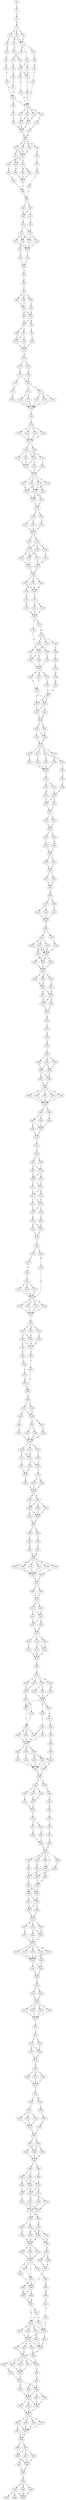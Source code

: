 strict digraph  {
	S0 -> S1 [ label = Y ];
	S1 -> S2 [ label = A ];
	S2 -> S3 [ label = N ];
	S3 -> S4 [ label = S ];
	S3 -> S5 [ label = D ];
	S3 -> S6 [ label = A ];
	S4 -> S7 [ label = T ];
	S5 -> S8 [ label = L ];
	S5 -> S7 [ label = T ];
	S6 -> S7 [ label = T ];
	S6 -> S9 [ label = S ];
	S7 -> S10 [ label = N ];
	S7 -> S11 [ label = V ];
	S7 -> S12 [ label = G ];
	S8 -> S13 [ label = R ];
	S9 -> S14 [ label = S ];
	S10 -> S15 [ label = G ];
	S11 -> S16 [ label = T ];
	S12 -> S17 [ label = L ];
	S12 -> S18 [ label = V ];
	S13 -> S19 [ label = L ];
	S14 -> S20 [ label = D ];
	S15 -> S21 [ label = S ];
	S16 -> S22 [ label = V ];
	S17 -> S23 [ label = Q ];
	S18 -> S24 [ label = G ];
	S18 -> S23 [ label = Q ];
	S19 -> S25 [ label = Q ];
	S20 -> S18 [ label = V ];
	S21 -> S26 [ label = F ];
	S22 -> S27 [ label = L ];
	S23 -> S28 [ label = Q ];
	S24 -> S29 [ label = S ];
	S25 -> S30 [ label = L ];
	S26 -> S31 [ label = E ];
	S27 -> S32 [ label = F ];
	S28 -> S32 [ label = F ];
	S29 -> S32 [ label = F ];
	S30 -> S33 [ label = T ];
	S31 -> S33 [ label = T ];
	S32 -> S34 [ label = N ];
	S32 -> S35 [ label = D ];
	S32 -> S36 [ label = E ];
	S32 -> S37 [ label = Q ];
	S33 -> S32 [ label = F ];
	S33 -> S38 [ label = L ];
	S34 -> S39 [ label = A ];
	S35 -> S40 [ label = K ];
	S36 -> S41 [ label = R ];
	S36 -> S40 [ label = K ];
	S37 -> S41 [ label = R ];
	S38 -> S42 [ label = P ];
	S39 -> S43 [ label = F ];
	S40 -> S44 [ label = W ];
	S41 -> S44 [ label = W ];
	S42 -> S45 [ label = D ];
	S43 -> S46 [ label = W ];
	S44 -> S46 [ label = W ];
	S45 -> S44 [ label = W ];
	S46 -> S47 [ label = S ];
	S46 -> S48 [ label = N ];
	S46 -> S49 [ label = Q ];
	S46 -> S50 [ label = D ];
	S47 -> S51 [ label = Q ];
	S47 -> S52 [ label = K ];
	S48 -> S52 [ label = K ];
	S49 -> S53 [ label = R ];
	S50 -> S52 [ label = K ];
	S51 -> S54 [ label = T ];
	S52 -> S54 [ label = T ];
	S52 -> S55 [ label = S ];
	S52 -> S56 [ label = C ];
	S53 -> S57 [ label = L ];
	S54 -> S58 [ label = N ];
	S55 -> S59 [ label = Q ];
	S55 -> S60 [ label = K ];
	S56 -> S61 [ label = C ];
	S57 -> S62 [ label = V ];
	S58 -> S63 [ label = T ];
	S59 -> S63 [ label = T ];
	S60 -> S63 [ label = T ];
	S61 -> S64 [ label = S ];
	S62 -> S65 [ label = L ];
	S63 -> S66 [ label = V ];
	S64 -> S66 [ label = V ];
	S65 -> S67 [ label = P ];
	S66 -> S67 [ label = P ];
	S67 -> S68 [ label = L ];
	S67 -> S69 [ label = F ];
	S68 -> S70 [ label = Y ];
	S69 -> S70 [ label = Y ];
	S69 -> S71 [ label = V ];
	S70 -> S72 [ label = L ];
	S71 -> S73 [ label = F ];
	S72 -> S74 [ label = V ];
	S72 -> S75 [ label = I ];
	S73 -> S75 [ label = I ];
	S74 -> S76 [ label = P ];
	S74 -> S77 [ label = G ];
	S74 -> S78 [ label = V ];
	S75 -> S79 [ label = F ];
	S75 -> S76 [ label = P ];
	S75 -> S77 [ label = G ];
	S76 -> S80 [ label = L ];
	S76 -> S81 [ label = F ];
	S77 -> S80 [ label = L ];
	S78 -> S80 [ label = L ];
	S79 -> S80 [ label = L ];
	S80 -> S82 [ label = L ];
	S81 -> S83 [ label = F ];
	S82 -> S84 [ label = L ];
	S83 -> S84 [ label = L ];
	S84 -> S85 [ label = P ];
	S85 -> S86 [ label = L ];
	S86 -> S87 [ label = L ];
	S87 -> S88 [ label = N ];
	S87 -> S89 [ label = Q ];
	S87 -> S90 [ label = C ];
	S88 -> S91 [ label = F ];
	S89 -> S92 [ label = L ];
	S90 -> S91 [ label = F ];
	S91 -> S93 [ label = R ];
	S91 -> S94 [ label = K ];
	S92 -> S93 [ label = R ];
	S93 -> S95 [ label = S ];
	S93 -> S96 [ label = R ];
	S94 -> S95 [ label = S ];
	S95 -> S97 [ label = A ];
	S95 -> S98 [ label = P ];
	S96 -> S99 [ label = I ];
	S97 -> S100 [ label = A ];
	S97 -> S101 [ label = S ];
	S98 -> S101 [ label = S ];
	S99 -> S102 [ label = T ];
	S100 -> S103 [ label = F ];
	S101 -> S103 [ label = F ];
	S102 -> S103 [ label = F ];
	S103 -> S104 [ label = F ];
	S104 -> S105 [ label = A ];
	S104 -> S106 [ label = S ];
	S105 -> S107 [ label = R ];
	S106 -> S108 [ label = K ];
	S107 -> S109 [ label = F ];
	S107 -> S110 [ label = L ];
	S108 -> S109 [ label = F ];
	S109 -> S111 [ label = N ];
	S109 -> S112 [ label = T ];
	S110 -> S113 [ label = G ];
	S111 -> S114 [ label = N ];
	S111 -> S115 [ label = V ];
	S111 -> S116 [ label = I ];
	S112 -> S117 [ label = F ];
	S112 -> S118 [ label = P ];
	S113 -> S119 [ label = A ];
	S114 -> S120 [ label = L ];
	S115 -> S120 [ label = L ];
	S116 -> S120 [ label = L ];
	S117 -> S120 [ label = L ];
	S118 -> S120 [ label = L ];
	S119 -> S120 [ label = L ];
	S120 -> S121 [ label = G ];
	S121 -> S122 [ label = T ];
	S122 -> S123 [ label = V ];
	S122 -> S124 [ label = I ];
	S122 -> S125 [ label = F ];
	S122 -> S126 [ label = L ];
	S123 -> S127 [ label = S ];
	S124 -> S127 [ label = S ];
	S125 -> S127 [ label = S ];
	S126 -> S127 [ label = S ];
	S127 -> S128 [ label = V ];
	S127 -> S129 [ label = I ];
	S128 -> S130 [ label = V ];
	S128 -> S131 [ label = I ];
	S128 -> S132 [ label = A ];
	S128 -> S133 [ label = L ];
	S129 -> S132 [ label = A ];
	S130 -> S134 [ label = Y ];
	S131 -> S134 [ label = Y ];
	S132 -> S135 [ label = V ];
	S132 -> S134 [ label = Y ];
	S133 -> S136 [ label = F ];
	S134 -> S137 [ label = L ];
	S135 -> S137 [ label = L ];
	S136 -> S137 [ label = L ];
	S137 -> S138 [ label = L ];
	S137 -> S139 [ label = I ];
	S137 -> S140 [ label = V ];
	S137 -> S141 [ label = T ];
	S138 -> S142 [ label = I ];
	S139 -> S142 [ label = I ];
	S139 -> S143 [ label = V ];
	S139 -> S144 [ label = F ];
	S140 -> S142 [ label = I ];
	S141 -> S144 [ label = F ];
	S142 -> S145 [ label = L ];
	S142 -> S146 [ label = A ];
	S143 -> S145 [ label = L ];
	S144 -> S145 [ label = L ];
	S145 -> S147 [ label = V ];
	S146 -> S147 [ label = V ];
	S147 -> S148 [ label = T ];
	S147 -> S149 [ label = L ];
	S148 -> S150 [ label = V ];
	S148 -> S151 [ label = L ];
	S149 -> S152 [ label = Y ];
	S150 -> S153 [ label = K ];
	S151 -> S153 [ label = K ];
	S152 -> S153 [ label = K ];
	S153 -> S154 [ label = A ];
	S153 -> S155 [ label = C ];
	S154 -> S156 [ label = S ];
	S154 -> S157 [ label = A ];
	S154 -> S158 [ label = V ];
	S155 -> S157 [ label = A ];
	S156 -> S159 [ label = Q ];
	S157 -> S160 [ label = H ];
	S157 -> S161 [ label = T ];
	S157 -> S162 [ label = R ];
	S158 -> S160 [ label = H ];
	S159 -> S163 [ label = W ];
	S160 -> S164 [ label = L ];
	S161 -> S163 [ label = W ];
	S162 -> S164 [ label = L ];
	S163 -> S165 [ label = G ];
	S164 -> S165 [ label = G ];
	S165 -> S166 [ label = I ];
	S165 -> S167 [ label = F ];
	S165 -> S168 [ label = L ];
	S166 -> S169 [ label = H ];
	S167 -> S169 [ label = H ];
	S167 -> S170 [ label = N ];
	S168 -> S169 [ label = H ];
	S169 -> S171 [ label = L ];
	S170 -> S172 [ label = M ];
	S171 -> S173 [ label = D ];
	S171 -> S174 [ label = E ];
	S172 -> S175 [ label = N ];
	S173 -> S176 [ label = F ];
	S174 -> S176 [ label = F ];
	S175 -> S176 [ label = F ];
	S176 -> S177 [ label = H ];
	S176 -> S178 [ label = V ];
	S177 -> S179 [ label = W ];
	S178 -> S180 [ label = D ];
	S179 -> S181 [ label = I ];
	S179 -> S182 [ label = S ];
	S179 -> S183 [ label = F ];
	S180 -> S184 [ label = S ];
	S180 -> S185 [ label = P ];
	S181 -> S186 [ label = S ];
	S182 -> S180 [ label = D ];
	S183 -> S187 [ label = T ];
	S183 -> S188 [ label = Q ];
	S184 -> S189 [ label = T ];
	S185 -> S189 [ label = T ];
	S186 -> S190 [ label = T ];
	S187 -> S185 [ label = P ];
	S188 -> S191 [ label = E ];
	S189 -> S192 [ label = Q ];
	S189 -> S193 [ label = N ];
	S189 -> S194 [ label = E ];
	S190 -> S195 [ label = S ];
	S191 -> S189 [ label = T ];
	S192 -> S196 [ label = F ];
	S193 -> S197 [ label = V ];
	S194 -> S196 [ label = F ];
	S195 -> S198 [ label = D ];
	S196 -> S199 [ label = F ];
	S196 -> S200 [ label = Y ];
	S197 -> S201 [ label = H ];
	S198 -> S202 [ label = R ];
	S199 -> S203 [ label = V ];
	S200 -> S204 [ label = I ];
	S200 -> S203 [ label = V ];
	S201 -> S199 [ label = F ];
	S201 -> S200 [ label = Y ];
	S202 -> S201 [ label = H ];
	S203 -> S205 [ label = P ];
	S204 -> S205 [ label = P ];
	S205 -> S206 [ label = E ];
	S205 -> S207 [ label = Q ];
	S206 -> S208 [ label = F ];
	S206 -> S209 [ label = I ];
	S207 -> S208 [ label = F ];
	S208 -> S210 [ label = R ];
	S209 -> S210 [ label = R ];
	S210 -> S211 [ label = Q ];
	S210 -> S212 [ label = L ];
	S210 -> S213 [ label = S ];
	S210 -> S214 [ label = F ];
	S211 -> S215 [ label = F ];
	S212 -> S216 [ label = L ];
	S213 -> S217 [ label = S ];
	S213 -> S218 [ label = R ];
	S214 -> S219 [ label = Q ];
	S215 -> S220 [ label = F ];
	S216 -> S220 [ label = F ];
	S217 -> S221 [ label = V ];
	S218 -> S220 [ label = F ];
	S219 -> S220 [ label = F ];
	S220 -> S222 [ label = P ];
	S221 -> S223 [ label = A ];
	S222 -> S224 [ label = A ];
	S222 -> S225 [ label = Q ];
	S223 -> S226 [ label = S ];
	S224 -> S227 [ label = M ];
	S225 -> S228 [ label = L ];
	S226 -> S228 [ label = L ];
	S227 -> S229 [ label = T ];
	S228 -> S229 [ label = T ];
	S228 -> S230 [ label = S ];
	S229 -> S231 [ label = G ];
	S230 -> S231 [ label = G ];
	S231 -> S232 [ label = I ];
	S231 -> S233 [ label = V ];
	S232 -> S234 [ label = L ];
	S233 -> S234 [ label = L ];
	S234 -> S235 [ label = T ];
	S234 -> S236 [ label = A ];
	S235 -> S237 [ label = L ];
	S236 -> S238 [ label = M ];
	S237 -> S239 [ label = A ];
	S238 -> S239 [ label = A ];
	S239 -> S240 [ label = F ];
	S239 -> S241 [ label = Y ];
	S240 -> S242 [ label = F ];
	S241 -> S242 [ label = F ];
	S242 -> S243 [ label = L ];
	S242 -> S244 [ label = I ];
	S243 -> S245 [ label = H ];
	S244 -> S245 [ label = H ];
	S245 -> S246 [ label = N ];
	S246 -> S247 [ label = C ];
	S246 -> S248 [ label = S ];
	S247 -> S249 [ label = V ];
	S247 -> S250 [ label = I ];
	S248 -> S251 [ label = L ];
	S249 -> S252 [ label = I ];
	S250 -> S252 [ label = I ];
	S251 -> S252 [ label = I ];
	S252 -> S253 [ label = T ];
	S253 -> S254 [ label = L ];
	S253 -> S255 [ label = I ];
	S254 -> S256 [ label = V ];
	S254 -> S257 [ label = L ];
	S254 -> S258 [ label = M ];
	S255 -> S259 [ label = F ];
	S256 -> S260 [ label = K ];
	S257 -> S261 [ label = R ];
	S257 -> S260 [ label = K ];
	S258 -> S260 [ label = K ];
	S259 -> S260 [ label = K ];
	S260 -> S262 [ label = N ];
	S260 -> S263 [ label = H ];
	S260 -> S264 [ label = S ];
	S261 -> S262 [ label = N ];
	S262 -> S265 [ label = N ];
	S263 -> S265 [ label = N ];
	S264 -> S265 [ label = N ];
	S265 -> S266 [ label = R ];
	S265 -> S267 [ label = K ];
	S265 -> S268 [ label = E ];
	S266 -> S269 [ label = H ];
	S267 -> S270 [ label = N ];
	S268 -> S269 [ label = H ];
	S269 -> S271 [ label = P ];
	S269 -> S272 [ label = Q ];
	S270 -> S272 [ label = Q ];
	S271 -> S273 [ label = E ];
	S272 -> S273 [ label = E ];
	S272 -> S274 [ label = K ];
	S273 -> S275 [ label = N ];
	S274 -> S275 [ label = N ];
	S275 -> S276 [ label = N ];
	S276 -> S277 [ label = V ];
	S277 -> S278 [ label = R ];
	S278 -> S279 [ label = D ];
	S279 -> S280 [ label = L ];
	S280 -> S281 [ label = S ];
	S280 -> S282 [ label = L ];
	S280 -> S283 [ label = A ];
	S281 -> S284 [ label = I ];
	S281 -> S285 [ label = V ];
	S282 -> S284 [ label = I ];
	S283 -> S285 [ label = V ];
	S284 -> S286 [ label = A ];
	S284 -> S287 [ label = G ];
	S285 -> S286 [ label = A ];
	S286 -> S288 [ label = Y ];
	S287 -> S288 [ label = Y ];
	S288 -> S289 [ label = G ];
	S288 -> S290 [ label = V ];
	S288 -> S291 [ label = T ];
	S288 -> S292 [ label = L ];
	S288 -> S293 [ label = M ];
	S289 -> S294 [ label = L ];
	S290 -> S294 [ label = L ];
	S291 -> S294 [ label = L ];
	S292 -> S294 [ label = L ];
	S293 -> S294 [ label = L ];
	S294 -> S295 [ label = V ];
	S294 -> S296 [ label = A ];
	S295 -> S297 [ label = G ];
	S295 -> S298 [ label = T ];
	S296 -> S299 [ label = F ];
	S297 -> S300 [ label = F ];
	S297 -> S301 [ label = L ];
	S298 -> S301 [ label = L ];
	S299 -> S301 [ label = L ];
	S300 -> S302 [ label = T ];
	S301 -> S302 [ label = T ];
	S302 -> S303 [ label = Y ];
	S303 -> S304 [ label = L ];
	S304 -> S305 [ label = Y ];
	S304 -> S306 [ label = V ];
	S305 -> S307 [ label = V ];
	S305 -> S308 [ label = I ];
	S306 -> S308 [ label = I ];
	S307 -> S309 [ label = G ];
	S308 -> S310 [ label = A ];
	S308 -> S309 [ label = G ];
	S309 -> S311 [ label = I ];
	S309 -> S312 [ label = V ];
	S310 -> S311 [ label = I ];
	S311 -> S313 [ label = L ];
	S311 -> S314 [ label = G ];
	S312 -> S313 [ label = L ];
	S313 -> S315 [ label = V ];
	S313 -> S316 [ label = I ];
	S314 -> S315 [ label = V ];
	S315 -> S317 [ label = F ];
	S315 -> S318 [ label = Y ];
	S316 -> S317 [ label = F ];
	S317 -> S319 [ label = A ];
	S318 -> S320 [ label = L ];
	S319 -> S321 [ label = S ];
	S319 -> S322 [ label = A ];
	S320 -> S321 [ label = S ];
	S321 -> S323 [ label = F ];
	S322 -> S323 [ label = F ];
	S323 -> S324 [ label = P ];
	S324 -> S325 [ label = S ];
	S324 -> S326 [ label = Y ];
	S325 -> S327 [ label = P ];
	S326 -> S328 [ label = H ];
	S327 -> S329 [ label = P ];
	S328 -> S330 [ label = K ];
	S329 -> S331 [ label = L ];
	S330 -> S332 [ label = S ];
	S330 -> S333 [ label = E ];
	S330 -> S334 [ label = F ];
	S330 -> S335 [ label = D ];
	S331 -> S336 [ label = W ];
	S331 -> S337 [ label = S ];
	S331 -> S338 [ label = P ];
	S332 -> S339 [ label = C ];
	S333 -> S339 [ label = C ];
	S334 -> S339 [ label = C ];
	S335 -> S339 [ label = C ];
	S336 -> S330 [ label = K ];
	S337 -> S330 [ label = K ];
	S338 -> S330 [ label = K ];
	S339 -> S340 [ label = I ];
	S340 -> S341 [ label = Q ];
	S340 -> S342 [ label = E ];
	S340 -> S343 [ label = K ];
	S341 -> S344 [ label = E ];
	S342 -> S345 [ label = P ];
	S342 -> S346 [ label = Q ];
	S343 -> S346 [ label = Q ];
	S344 -> S347 [ label = N ];
	S345 -> S347 [ label = N ];
	S345 -> S348 [ label = V ];
	S346 -> S347 [ label = N ];
	S347 -> S349 [ label = F ];
	S348 -> S350 [ label = R ];
	S349 -> S351 [ label = L ];
	S350 -> S352 [ label = T ];
	S351 -> S353 [ label = D ];
	S352 -> S354 [ label = S ];
	S353 -> S355 [ label = N ];
	S354 -> S356 [ label = W ];
	S355 -> S357 [ label = L ];
	S355 -> S358 [ label = F ];
	S356 -> S353 [ label = D ];
	S357 -> S359 [ label = P ];
	S357 -> S360 [ label = S ];
	S358 -> S359 [ label = P ];
	S359 -> S361 [ label = N ];
	S359 -> S362 [ label = S ];
	S360 -> S363 [ label = F ];
	S361 -> S364 [ label = D ];
	S362 -> S365 [ label = S ];
	S362 -> S366 [ label = T ];
	S363 -> S367 [ label = G ];
	S364 -> S368 [ label = D ];
	S365 -> S368 [ label = D ];
	S366 -> S368 [ label = D ];
	S367 -> S368 [ label = D ];
	S368 -> S369 [ label = I ];
	S368 -> S370 [ label = E ];
	S368 -> S371 [ label = T ];
	S369 -> S372 [ label = M ];
	S369 -> S373 [ label = L ];
	S370 -> S374 [ label = V ];
	S371 -> S372 [ label = M ];
	S372 -> S375 [ label = A ];
	S372 -> S376 [ label = V ];
	S373 -> S377 [ label = S ];
	S374 -> S375 [ label = A ];
	S375 -> S378 [ label = L ];
	S376 -> S379 [ label = F ];
	S377 -> S379 [ label = F ];
	S378 -> S380 [ label = L ];
	S378 -> S381 [ label = A ];
	S379 -> S382 [ label = V ];
	S380 -> S383 [ label = A ];
	S381 -> S383 [ label = A ];
	S382 -> S383 [ label = A ];
	S383 -> S384 [ label = R ];
	S383 -> S385 [ label = D ];
	S384 -> S386 [ label = V ];
	S384 -> S387 [ label = A ];
	S384 -> S388 [ label = I ];
	S385 -> S386 [ label = V ];
	S386 -> S389 [ label = F ];
	S386 -> S390 [ label = V ];
	S387 -> S389 [ label = F ];
	S388 -> S389 [ label = F ];
	S389 -> S391 [ label = L ];
	S390 -> S391 [ label = L ];
	S391 -> S392 [ label = L ];
	S391 -> S393 [ label = F ];
	S392 -> S394 [ label = F ];
	S393 -> S395 [ label = V ];
	S394 -> S396 [ label = Q ];
	S395 -> S397 [ label = R ];
	S396 -> S398 [ label = M ];
	S397 -> S398 [ label = M ];
	S398 -> S399 [ label = S ];
	S398 -> S400 [ label = T ];
	S398 -> S401 [ label = L ];
	S398 -> S402 [ label = V ];
	S398 -> S403 [ label = I ];
	S398 -> S404 [ label = M ];
	S399 -> S405 [ label = T ];
	S400 -> S405 [ label = T ];
	S401 -> S405 [ label = T ];
	S402 -> S405 [ label = T ];
	S403 -> S406 [ label = S ];
	S404 -> S405 [ label = T ];
	S405 -> S407 [ label = V ];
	S406 -> S407 [ label = V ];
	S407 -> S408 [ label = F ];
	S407 -> S409 [ label = Y ];
	S408 -> S410 [ label = P ];
	S409 -> S410 [ label = P ];
	S410 -> S411 [ label = M ];
	S410 -> S412 [ label = L ];
	S411 -> S413 [ label = L ];
	S411 -> S414 [ label = V ];
	S412 -> S413 [ label = L ];
	S413 -> S415 [ label = A ];
	S413 -> S416 [ label = G ];
	S414 -> S415 [ label = A ];
	S415 -> S417 [ label = Y ];
	S416 -> S417 [ label = Y ];
	S417 -> S418 [ label = I ];
	S417 -> S419 [ label = L ];
	S417 -> S420 [ label = M ];
	S418 -> S421 [ label = F ];
	S419 -> S422 [ label = V ];
	S419 -> S423 [ label = A ];
	S420 -> S422 [ label = V ];
	S421 -> S424 [ label = R ];
	S422 -> S424 [ label = R ];
	S423 -> S424 [ label = R ];
	S424 -> S425 [ label = V ];
	S425 -> S426 [ label = Q ];
	S426 -> S427 [ label = I ];
	S426 -> S428 [ label = M ];
	S426 -> S429 [ label = V ];
	S426 -> S430 [ label = L ];
	S427 -> S431 [ label = F ];
	S428 -> S432 [ label = M ];
	S429 -> S431 [ label = F ];
	S430 -> S433 [ label = L ];
	S430 -> S434 [ label = I ];
	S431 -> S435 [ label = T ];
	S432 -> S436 [ label = G ];
	S433 -> S436 [ label = G ];
	S434 -> S436 [ label = G ];
	S435 -> S437 [ label = Q ];
	S435 -> S438 [ label = A ];
	S436 -> S437 [ label = Q ];
	S436 -> S439 [ label = H ];
	S436 -> S440 [ label = A ];
	S437 -> S441 [ label = I ];
	S438 -> S441 [ label = I ];
	S439 -> S442 [ label = V ];
	S440 -> S443 [ label = R ];
	S441 -> S444 [ label = W ];
	S441 -> S445 [ label = F ];
	S441 -> S446 [ label = M ];
	S442 -> S447 [ label = V ];
	S442 -> S445 [ label = F ];
	S443 -> S448 [ label = S ];
	S444 -> S449 [ label = G ];
	S445 -> S449 [ label = G ];
	S446 -> S449 [ label = G ];
	S447 -> S449 [ label = G ];
	S448 -> S450 [ label = S ];
	S449 -> S451 [ label = K ];
	S449 -> S452 [ label = V ];
	S449 -> S453 [ label = D ];
	S450 -> S454 [ label = A ];
	S451 -> S455 [ label = S ];
	S451 -> S456 [ label = N ];
	S452 -> S457 [ label = D ];
	S453 -> S458 [ label = L ];
	S453 -> S459 [ label = I ];
	S454 -> S460 [ label = A ];
	S455 -> S461 [ label = Y ];
	S456 -> S461 [ label = Y ];
	S457 -> S461 [ label = Y ];
	S458 -> S461 [ label = Y ];
	S459 -> S462 [ label = H ];
	S459 -> S461 [ label = Y ];
	S460 -> S459 [ label = I ];
	S461 -> S463 [ label = P ];
	S462 -> S463 [ label = P ];
	S463 -> S464 [ label = S ];
	S463 -> S465 [ label = G ];
	S464 -> S466 [ label = V ];
	S464 -> S467 [ label = F ];
	S464 -> S468 [ label = I ];
	S465 -> S469 [ label = K ];
	S466 -> S470 [ label = L ];
	S467 -> S471 [ label = F ];
	S468 -> S471 [ label = F ];
	S469 -> S472 [ label = W ];
	S470 -> S473 [ label = H ];
	S471 -> S473 [ label = H ];
	S472 -> S474 [ label = R ];
	S473 -> S475 [ label = V ];
	S474 -> S476 [ label = L ];
	S475 -> S477 [ label = L ];
	S475 -> S478 [ label = F ];
	S476 -> S479 [ label = A ];
	S477 -> S480 [ label = V ];
	S478 -> S481 [ label = A ];
	S479 -> S482 [ label = L ];
	S480 -> S483 [ label = L ];
	S481 -> S483 [ label = L ];
	S482 -> S484 [ label = F ];
	S483 -> S485 [ label = N ];
	S484 -> S485 [ label = N ];
	S485 -> S486 [ label = M ];
	S485 -> S487 [ label = V ];
	S485 -> S488 [ label = I ];
	S485 -> S489 [ label = L ];
	S485 -> S490 [ label = L ];
	S486 -> S491 [ label = V ];
	S487 -> S492 [ label = M ];
	S488 -> S490 [ label = L ];
	S489 -> S493 [ label = I ];
	S490 -> S494 [ label = L ];
	S490 -> S495 [ label = V ];
	S491 -> S494 [ label = L ];
	S492 -> S496 [ label = I ];
	S493 -> S496 [ label = I ];
	S494 -> S497 [ label = I ];
	S495 -> S498 [ label = V ];
	S496 -> S498 [ label = V ];
	S497 -> S499 [ label = G ];
	S497 -> S500 [ label = A ];
	S498 -> S500 [ label = A ];
	S498 -> S499 [ label = G ];
	S499 -> S501 [ label = C ];
	S499 -> S502 [ label = A ];
	S500 -> S502 [ label = A ];
	S501 -> S503 [ label = G ];
	S502 -> S503 [ label = G ];
	S502 -> S504 [ label = C ];
	S503 -> S505 [ label = V ];
	S504 -> S505 [ label = V ];
	S505 -> S506 [ label = L ];
	S505 -> S507 [ label = M ];
	S505 -> S508 [ label = S ];
	S506 -> S509 [ label = V ];
	S506 -> S510 [ label = M ];
	S507 -> S511 [ label = A ];
	S508 -> S510 [ label = M ];
	S509 -> S512 [ label = A ];
	S510 -> S512 [ label = A ];
	S511 -> S512 [ label = A ];
	S512 -> S513 [ label = R ];
	S512 -> S514 [ label = K ];
	S512 -> S515 [ label = V ];
	S512 -> S516 [ label = C ];
	S512 -> S517 [ label = M ];
	S513 -> S518 [ label = F ];
	S514 -> S518 [ label = F ];
	S515 -> S518 [ label = F ];
	S516 -> S519 [ label = L ];
	S516 -> S518 [ label = F ];
	S517 -> S518 [ label = F ];
	S518 -> S520 [ label = Y ];
	S518 -> S521 [ label = F ];
	S519 -> S520 [ label = Y ];
	S520 -> S522 [ label = P ];
	S521 -> S522 [ label = P ];
	S522 -> S523 [ label = N ];
	S523 -> S524 [ label = I ];
	S523 -> S525 [ label = V ];
	S524 -> S526 [ label = G ];
	S525 -> S526 [ label = G ];
	S526 -> S527 [ label = A ];
	S526 -> S528 [ label = S ];
	S526 -> S529 [ label = D ];
	S526 -> S530 [ label = G ];
	S527 -> S531 [ label = I ];
	S528 -> S531 [ label = I ];
	S529 -> S531 [ label = I ];
	S530 -> S531 [ label = I ];
	S531 -> S532 [ label = I ];
	S532 -> S533 [ label = R ];
	S533 -> S534 [ label = Y ];
	S533 -> S535 [ label = F ];
	S534 -> S536 [ label = S ];
	S534 -> S537 [ label = A ];
	S535 -> S536 [ label = S ];
	S536 -> S538 [ label = G ];
	S537 -> S538 [ label = G ];
	S538 -> S539 [ label = A ];
	S539 -> S540 [ label = T ];
	S539 -> S541 [ label = F ];
	S539 -> S542 [ label = A ];
	S540 -> S543 [ label = C ];
	S541 -> S543 [ label = C ];
	S542 -> S543 [ label = C ];
	S543 -> S544 [ label = G ];
	S544 -> S545 [ label = L ];
	S544 -> S546 [ label = M ];
	S545 -> S547 [ label = A ];
	S546 -> S548 [ label = I ];
	S547 -> S549 [ label = F ];
	S547 -> S550 [ label = Y ];
	S547 -> S551 [ label = L ];
	S548 -> S552 [ label = I ];
	S549 -> S553 [ label = V ];
	S550 -> S553 [ label = V ];
	S551 -> S553 [ label = V ];
	S552 -> S554 [ label = M ];
	S553 -> S555 [ label = F ];
	S554 -> S555 [ label = F ];
	S555 -> S556 [ label = V ];
	S555 -> S557 [ label = I ];
	S556 -> S558 [ label = L ];
	S556 -> S559 [ label = F ];
	S556 -> S560 [ label = Y ];
	S557 -> S560 [ label = Y ];
	S558 -> S561 [ label = P ];
	S559 -> S561 [ label = P ];
	S560 -> S561 [ label = P ];
	S561 -> S562 [ label = S ];
	S561 -> S563 [ label = C ];
	S562 -> S564 [ label = L ];
	S562 -> S565 [ label = V ];
	S563 -> S566 [ label = A ];
	S564 -> S567 [ label = V ];
	S564 -> S568 [ label = T ];
	S564 -> S569 [ label = I ];
	S565 -> S569 [ label = I ];
	S566 -> S567 [ label = V ];
	S567 -> S570 [ label = H ];
	S567 -> S571 [ label = Q ];
	S568 -> S572 [ label = Y ];
	S569 -> S570 [ label = H ];
	S569 -> S572 [ label = Y ];
	S570 -> S573 [ label = L ];
	S570 -> S574 [ label = M ];
	S571 -> S575 [ label = Y ];
	S572 -> S576 [ label = I ];
	S573 -> S577 [ label = L ];
	S574 -> S578 [ label = I ];
	S575 -> S578 [ label = I ];
	S576 -> S577 [ label = L ];
	S576 -> S578 [ label = I ];
	S577 -> S579 [ label = S ];
	S578 -> S579 [ label = S ];
	S578 -> S580 [ label = M ];
	S579 -> S581 [ label = E ];
	S579 -> S582 [ label = L ];
	S580 -> S583 [ label = K ];
	S581 -> S584 [ label = K ];
	S582 -> S585 [ label = H ];
	S582 -> S586 [ label = R ];
	S582 -> S587 [ label = Y ];
	S583 -> S586 [ label = R ];
	S584 -> S588 [ label = R ];
	S585 -> S588 [ label = R ];
	S586 -> S588 [ label = R ];
	S586 -> S589 [ label = Q ];
	S587 -> S589 [ label = Q ];
	S588 -> S590 [ label = R ];
	S588 -> S591 [ label = S ];
	S588 -> S592 [ label = Q ];
	S589 -> S593 [ label = E ];
	S590 -> S594 [ label = G ];
	S591 -> S594 [ label = G ];
	S592 -> S594 [ label = G ];
	S593 -> S595 [ label = D ];
	S593 -> S596 [ label = E ];
	S594 -> S597 [ label = T ];
	S594 -> S598 [ label = K ];
	S594 -> S599 [ label = P ];
	S594 -> S600 [ label = L ];
	S595 -> S601 [ label = R ];
	S596 -> S601 [ label = R ];
	S597 -> S600 [ label = L ];
	S598 -> S602 [ label = L ];
	S599 -> S603 [ label = V ];
	S600 -> S604 [ label = G ];
	S600 -> S602 [ label = L ];
	S601 -> S602 [ label = L ];
	S602 -> S605 [ label = R ];
	S602 -> S606 [ label = T ];
	S603 -> S607 [ label = N ];
	S604 -> S605 [ label = R ];
	S605 -> S608 [ label = W ];
	S606 -> S608 [ label = W ];
	S607 -> S609 [ label = M ];
	S608 -> S610 [ label = S ];
	S608 -> S611 [ label = P ];
	S609 -> S612 [ label = G ];
	S610 -> S613 [ label = M ];
	S610 -> S614 [ label = A ];
	S610 -> S615 [ label = L ];
	S610 -> S616 [ label = V ];
	S611 -> S610 [ label = S ];
	S611 -> S617 [ label = K ];
	S612 -> S618 [ label = Q ];
	S613 -> S619 [ label = L ];
	S614 -> S620 [ label = V ];
	S615 -> S619 [ label = L ];
	S615 -> S621 [ label = I ];
	S616 -> S619 [ label = L ];
	S617 -> S615 [ label = L ];
	S618 -> S615 [ label = L ];
	S619 -> S622 [ label = A ];
	S619 -> S623 [ label = I ];
	S619 -> S624 [ label = F ];
	S619 -> S625 [ label = L ];
	S620 -> S624 [ label = F ];
	S621 -> S624 [ label = F ];
	S622 -> S626 [ label = H ];
	S623 -> S627 [ label = L ];
	S624 -> S626 [ label = H ];
	S625 -> S626 [ label = H ];
	S626 -> S628 [ label = V ];
	S626 -> S629 [ label = S ];
	S626 -> S630 [ label = A ];
	S626 -> S631 [ label = G ];
	S626 -> S632 [ label = I ];
	S627 -> S632 [ label = I ];
	S628 -> S633 [ label = A ];
	S629 -> S634 [ label = L ];
	S630 -> S634 [ label = L ];
	S631 -> S634 [ label = L ];
	S632 -> S635 [ label = F ];
	S633 -> S636 [ label = L ];
	S634 -> S636 [ label = L ];
	S635 -> S637 [ label = I ];
	S636 -> S638 [ label = M ];
	S636 -> S639 [ label = I ];
	S637 -> S640 [ label = S ];
	S637 -> S639 [ label = I ];
	S638 -> S641 [ label = L ];
	S639 -> S641 [ label = L ];
	S639 -> S642 [ label = V ];
	S639 -> S643 [ label = I ];
	S640 -> S641 [ label = L ];
	S641 -> S644 [ label = C ];
	S641 -> S645 [ label = L ];
	S641 -> S646 [ label = V ];
	S642 -> S645 [ label = L ];
	S643 -> S645 [ label = L ];
	S644 -> S647 [ label = G ];
	S645 -> S647 [ label = G ];
	S646 -> S647 [ label = G ];
	S647 -> S648 [ label = T ];
	S647 -> S649 [ label = I ];
	S647 -> S650 [ label = L ];
	S647 -> S651 [ label = V ];
	S648 -> S652 [ label = A ];
	S649 -> S652 [ label = A ];
	S649 -> S653 [ label = V ];
	S650 -> S652 [ label = A ];
	S651 -> S652 [ label = A ];
	S652 -> S654 [ label = N ];
	S653 -> S654 [ label = N ];
	S654 -> S655 [ label = L ];
	S654 -> S656 [ label = F ];
	S655 -> S657 [ label = I ];
	S655 -> S658 [ label = V ];
	S655 -> S659 [ label = A ];
	S656 -> S658 [ label = V ];
	S657 -> S660 [ label = A ];
	S657 -> S661 [ label = V ];
	S658 -> S660 [ label = A ];
	S659 -> S660 [ label = A ];
	S660 -> S662 [ label = Q ];
	S661 -> S662 [ label = Q ];
	S662 -> S663 [ label = F ];
	S663 -> S664 [ label = F ];
	S663 -> S665 [ label = L ];
	S663 -> S666 [ label = H ];
	S664 -> S667 [ label = V ];
	S664 -> S668 [ label = L ];
	S664 -> S669 [ label = M ];
	S665 -> S669 [ label = M ];
	S666 -> S669 [ label = M ];
}
